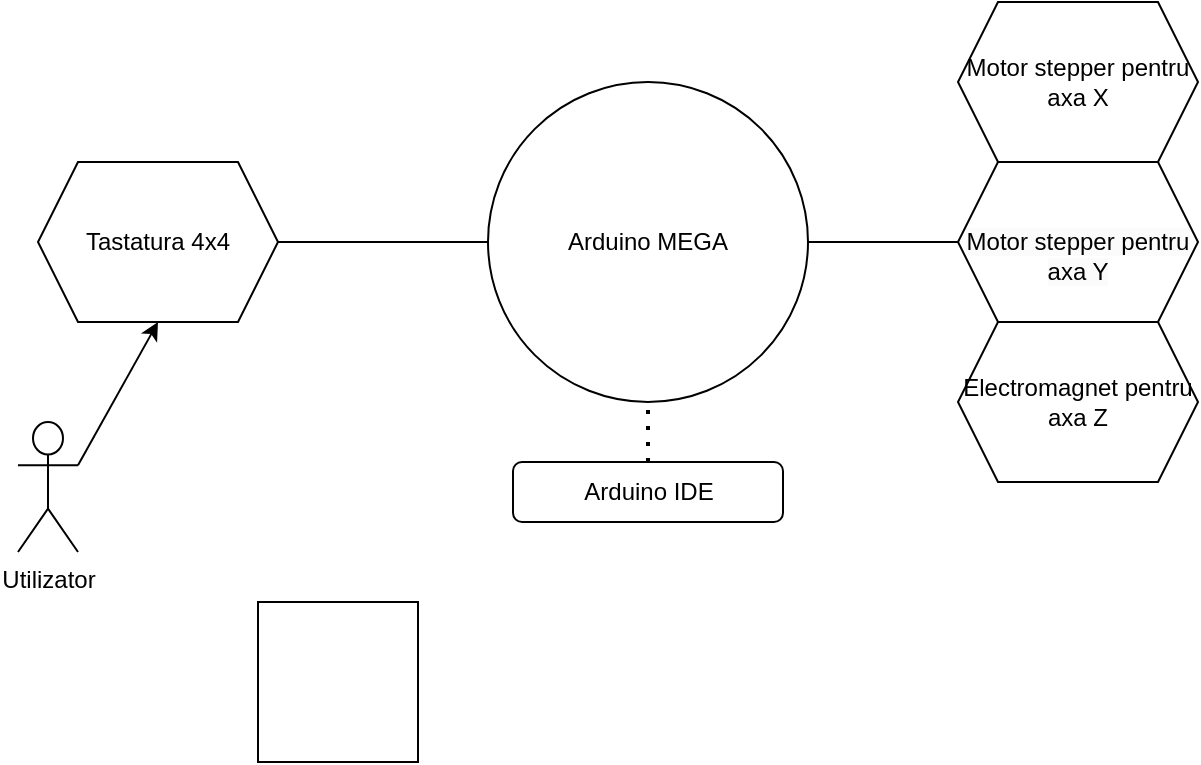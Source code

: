 <mxfile version="23.1.4" type="device">
  <diagram name="Page-1" id="kztQ3FXXMszru7sDt-oM">
    <mxGraphModel dx="866" dy="1554" grid="1" gridSize="10" guides="1" tooltips="1" connect="1" arrows="1" fold="1" page="1" pageScale="1" pageWidth="850" pageHeight="1100" math="0" shadow="0">
      <root>
        <mxCell id="0" />
        <mxCell id="1" parent="0" />
        <mxCell id="pofoEP09ogSjgYgJOtZH-1" value="Motor stepper pentru axa X" style="shape=hexagon;perimeter=hexagonPerimeter2;whiteSpace=wrap;html=1;fixedSize=1;" vertex="1" parent="1">
          <mxGeometry x="500" y="-720" width="120" height="80" as="geometry" />
        </mxCell>
        <mxCell id="pofoEP09ogSjgYgJOtZH-2" value="&lt;br&gt;&lt;span style=&quot;color: rgb(0, 0, 0); font-family: Helvetica; font-size: 12px; font-style: normal; font-variant-ligatures: normal; font-variant-caps: normal; font-weight: 400; letter-spacing: normal; orphans: 2; text-align: center; text-indent: 0px; text-transform: none; widows: 2; word-spacing: 0px; -webkit-text-stroke-width: 0px; background-color: rgb(251, 251, 251); text-decoration-thickness: initial; text-decoration-style: initial; text-decoration-color: initial; float: none; display: inline !important;&quot;&gt;Motor stepper pentru axa Y&lt;/span&gt;&lt;br&gt;" style="shape=hexagon;perimeter=hexagonPerimeter2;whiteSpace=wrap;html=1;fixedSize=1;" vertex="1" parent="1">
          <mxGeometry x="500" y="-640" width="120" height="80" as="geometry" />
        </mxCell>
        <mxCell id="pofoEP09ogSjgYgJOtZH-3" value="Electromagnet pentru axa Z" style="shape=hexagon;perimeter=hexagonPerimeter2;whiteSpace=wrap;html=1;fixedSize=1;" vertex="1" parent="1">
          <mxGeometry x="500" y="-560" width="120" height="80" as="geometry" />
        </mxCell>
        <mxCell id="pofoEP09ogSjgYgJOtZH-4" value="Tastatura 4x4" style="shape=hexagon;perimeter=hexagonPerimeter2;whiteSpace=wrap;html=1;fixedSize=1;" vertex="1" parent="1">
          <mxGeometry x="40" y="-640" width="120" height="80" as="geometry" />
        </mxCell>
        <mxCell id="pofoEP09ogSjgYgJOtZH-5" value="Arduino MEGA" style="ellipse;whiteSpace=wrap;html=1;aspect=fixed;" vertex="1" parent="1">
          <mxGeometry x="265" y="-680" width="160" height="160" as="geometry" />
        </mxCell>
        <mxCell id="pofoEP09ogSjgYgJOtZH-9" value="" style="endArrow=none;html=1;rounded=0;exitX=0;exitY=0.5;exitDx=0;exitDy=0;entryX=1;entryY=0.5;entryDx=0;entryDy=0;" edge="1" parent="1" source="pofoEP09ogSjgYgJOtZH-2" target="pofoEP09ogSjgYgJOtZH-5">
          <mxGeometry width="50" height="50" relative="1" as="geometry">
            <mxPoint x="190" y="-565" as="sourcePoint" />
            <mxPoint x="240" y="-615" as="targetPoint" />
          </mxGeometry>
        </mxCell>
        <mxCell id="pofoEP09ogSjgYgJOtZH-12" value="Arduino IDE" style="rounded=1;whiteSpace=wrap;html=1;" vertex="1" parent="1">
          <mxGeometry x="277.5" y="-490" width="135" height="30" as="geometry" />
        </mxCell>
        <mxCell id="pofoEP09ogSjgYgJOtZH-14" value="" style="endArrow=none;html=1;rounded=0;entryX=1;entryY=0.5;entryDx=0;entryDy=0;exitX=0;exitY=0.5;exitDx=0;exitDy=0;" edge="1" parent="1" source="pofoEP09ogSjgYgJOtZH-5" target="pofoEP09ogSjgYgJOtZH-4">
          <mxGeometry width="50" height="50" relative="1" as="geometry">
            <mxPoint x="400" y="-540" as="sourcePoint" />
            <mxPoint x="450" y="-590" as="targetPoint" />
          </mxGeometry>
        </mxCell>
        <mxCell id="pofoEP09ogSjgYgJOtZH-15" value="" style="endArrow=none;dashed=1;html=1;dashPattern=1 3;strokeWidth=2;rounded=0;exitX=0.5;exitY=0;exitDx=0;exitDy=0;entryX=0.5;entryY=1;entryDx=0;entryDy=0;" edge="1" parent="1" source="pofoEP09ogSjgYgJOtZH-12" target="pofoEP09ogSjgYgJOtZH-5">
          <mxGeometry width="50" height="50" relative="1" as="geometry">
            <mxPoint x="400" y="-540" as="sourcePoint" />
            <mxPoint x="450" y="-590" as="targetPoint" />
          </mxGeometry>
        </mxCell>
        <mxCell id="pofoEP09ogSjgYgJOtZH-20" value="" style="whiteSpace=wrap;html=1;aspect=fixed;" vertex="1" parent="1">
          <mxGeometry x="150" y="-420" width="80" height="80" as="geometry" />
        </mxCell>
        <mxCell id="pofoEP09ogSjgYgJOtZH-21" value="Utilizator" style="shape=umlActor;verticalLabelPosition=bottom;verticalAlign=top;html=1;outlineConnect=0;" vertex="1" parent="1">
          <mxGeometry x="30" y="-510" width="30" height="65" as="geometry" />
        </mxCell>
        <mxCell id="pofoEP09ogSjgYgJOtZH-23" value="" style="endArrow=classic;html=1;rounded=0;exitX=1;exitY=0.333;exitDx=0;exitDy=0;exitPerimeter=0;entryX=0.5;entryY=1;entryDx=0;entryDy=0;" edge="1" parent="1" source="pofoEP09ogSjgYgJOtZH-21" target="pofoEP09ogSjgYgJOtZH-4">
          <mxGeometry width="50" height="50" relative="1" as="geometry">
            <mxPoint x="75" y="-490" as="sourcePoint" />
            <mxPoint x="125" y="-540" as="targetPoint" />
          </mxGeometry>
        </mxCell>
      </root>
    </mxGraphModel>
  </diagram>
</mxfile>

